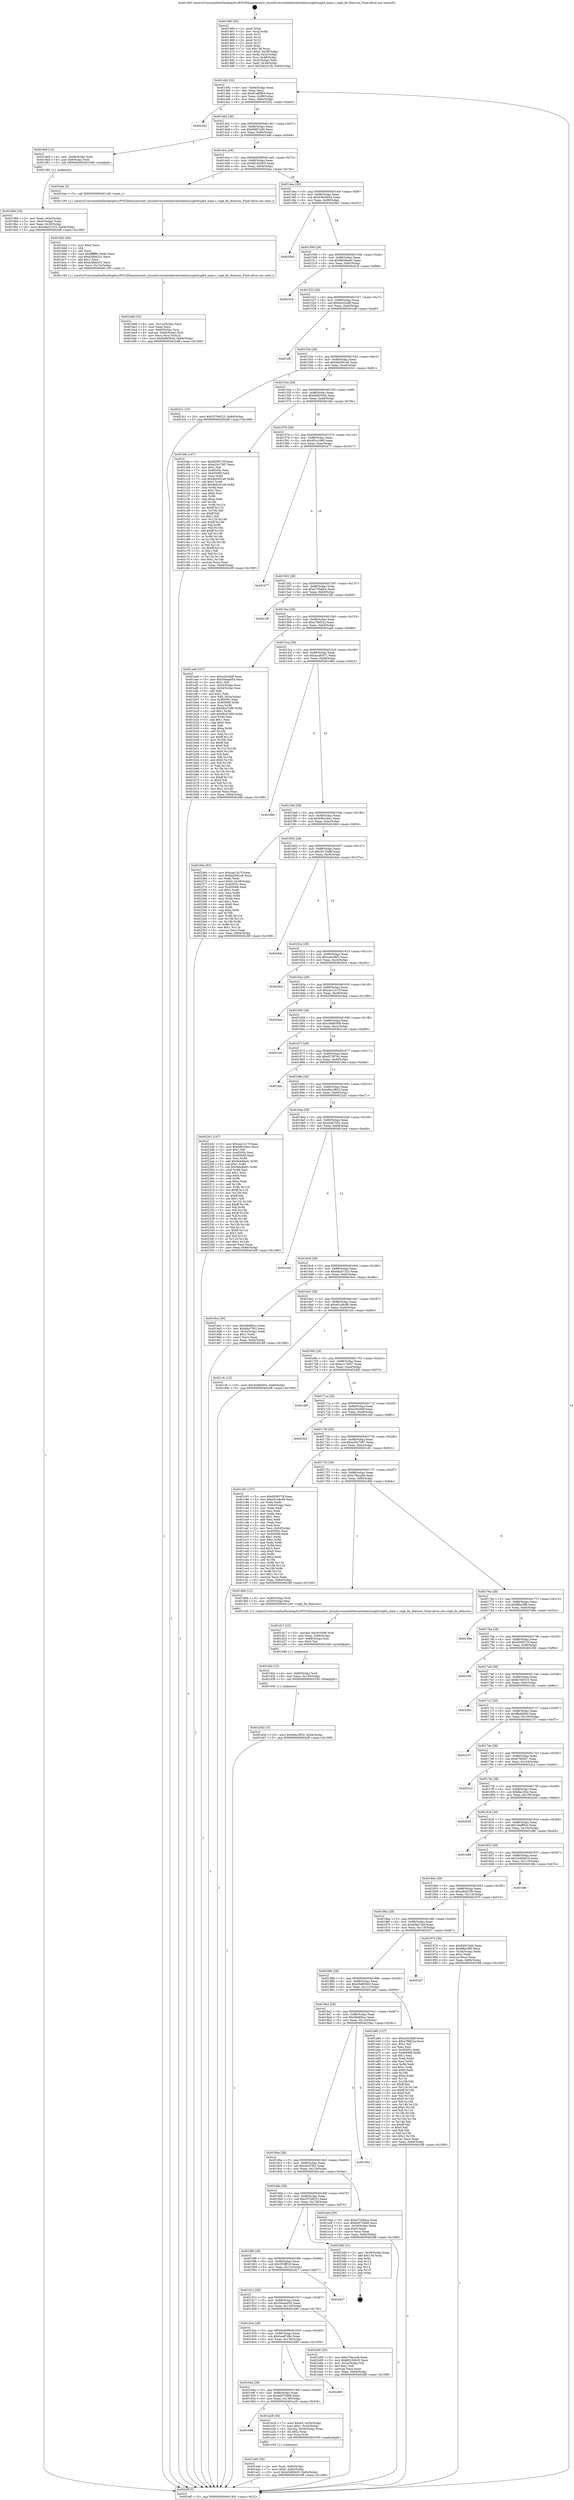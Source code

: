 digraph "0x401460" {
  label = "0x401460 (/mnt/c/Users/mathe/Desktop/tcc/POCII/binaries/extr_linuxdriversnetethernetchelsiocxgb4cxgb4_main.c_cxgb_fix_features_Final-ollvm.out::main(0))"
  labelloc = "t"
  node[shape=record]

  Entry [label="",width=0.3,height=0.3,shape=circle,fillcolor=black,style=filled]
  "0x401492" [label="{
     0x401492 [32]\l
     | [instrs]\l
     &nbsp;&nbsp;0x401492 \<+6\>: mov -0x84(%rbp),%eax\l
     &nbsp;&nbsp;0x401498 \<+2\>: mov %eax,%ecx\l
     &nbsp;&nbsp;0x40149a \<+6\>: sub $0x81a6f964,%ecx\l
     &nbsp;&nbsp;0x4014a0 \<+6\>: mov %eax,-0x88(%rbp)\l
     &nbsp;&nbsp;0x4014a6 \<+6\>: mov %ecx,-0x8c(%rbp)\l
     &nbsp;&nbsp;0x4014ac \<+6\>: je 0000000000402262 \<main+0xe02\>\l
  }"]
  "0x402262" [label="{
     0x402262\l
  }", style=dashed]
  "0x4014b2" [label="{
     0x4014b2 [28]\l
     | [instrs]\l
     &nbsp;&nbsp;0x4014b2 \<+5\>: jmp 00000000004014b7 \<main+0x57\>\l
     &nbsp;&nbsp;0x4014b7 \<+6\>: mov -0x88(%rbp),%eax\l
     &nbsp;&nbsp;0x4014bd \<+5\>: sub $0x84fd7a00,%eax\l
     &nbsp;&nbsp;0x4014c2 \<+6\>: mov %eax,-0x90(%rbp)\l
     &nbsp;&nbsp;0x4014c8 \<+6\>: je 00000000004019a9 \<main+0x549\>\l
  }"]
  Exit [label="",width=0.3,height=0.3,shape=circle,fillcolor=black,style=filled,peripheries=2]
  "0x4019a9" [label="{
     0x4019a9 [13]\l
     | [instrs]\l
     &nbsp;&nbsp;0x4019a9 \<+4\>: mov -0x48(%rbp),%rax\l
     &nbsp;&nbsp;0x4019ad \<+4\>: mov 0x8(%rax),%rdi\l
     &nbsp;&nbsp;0x4019b1 \<+5\>: call 0000000000401060 \<atoi@plt\>\l
     | [calls]\l
     &nbsp;&nbsp;0x401060 \{1\} (unknown)\l
  }"]
  "0x4014ce" [label="{
     0x4014ce [28]\l
     | [instrs]\l
     &nbsp;&nbsp;0x4014ce \<+5\>: jmp 00000000004014d3 \<main+0x73\>\l
     &nbsp;&nbsp;0x4014d3 \<+6\>: mov -0x88(%rbp),%eax\l
     &nbsp;&nbsp;0x4014d9 \<+5\>: sub $0x88192b05,%eax\l
     &nbsp;&nbsp;0x4014de \<+6\>: mov %eax,-0x94(%rbp)\l
     &nbsp;&nbsp;0x4014e4 \<+6\>: je 0000000000401bae \<main+0x74e\>\l
  }"]
  "0x401d3d" [label="{
     0x401d3d [15]\l
     | [instrs]\l
     &nbsp;&nbsp;0x401d3d \<+10\>: movl $0xd9a1f852,-0x84(%rbp)\l
     &nbsp;&nbsp;0x401d47 \<+5\>: jmp 00000000004024ff \<main+0x109f\>\l
  }"]
  "0x401bae" [label="{
     0x401bae [5]\l
     | [instrs]\l
     &nbsp;&nbsp;0x401bae \<+5\>: call 0000000000401160 \<next_i\>\l
     | [calls]\l
     &nbsp;&nbsp;0x401160 \{1\} (/mnt/c/Users/mathe/Desktop/tcc/POCII/binaries/extr_linuxdriversnetethernetchelsiocxgb4cxgb4_main.c_cxgb_fix_features_Final-ollvm.out::next_i)\l
  }"]
  "0x4014ea" [label="{
     0x4014ea [28]\l
     | [instrs]\l
     &nbsp;&nbsp;0x4014ea \<+5\>: jmp 00000000004014ef \<main+0x8f\>\l
     &nbsp;&nbsp;0x4014ef \<+6\>: mov -0x88(%rbp),%eax\l
     &nbsp;&nbsp;0x4014f5 \<+5\>: sub $0x93804843,%eax\l
     &nbsp;&nbsp;0x4014fa \<+6\>: mov %eax,-0x98(%rbp)\l
     &nbsp;&nbsp;0x401500 \<+6\>: je 00000000004020b5 \<main+0xc55\>\l
  }"]
  "0x401d2e" [label="{
     0x401d2e [15]\l
     | [instrs]\l
     &nbsp;&nbsp;0x401d2e \<+4\>: mov -0x60(%rbp),%rdi\l
     &nbsp;&nbsp;0x401d32 \<+6\>: mov %eax,-0x140(%rbp)\l
     &nbsp;&nbsp;0x401d38 \<+5\>: call 0000000000401030 \<free@plt\>\l
     | [calls]\l
     &nbsp;&nbsp;0x401030 \{1\} (unknown)\l
  }"]
  "0x4020b5" [label="{
     0x4020b5\l
  }", style=dashed]
  "0x401506" [label="{
     0x401506 [28]\l
     | [instrs]\l
     &nbsp;&nbsp;0x401506 \<+5\>: jmp 000000000040150b \<main+0xab\>\l
     &nbsp;&nbsp;0x40150b \<+6\>: mov -0x88(%rbp),%eax\l
     &nbsp;&nbsp;0x401511 \<+5\>: sub $0x9b30ba0c,%eax\l
     &nbsp;&nbsp;0x401516 \<+6\>: mov %eax,-0x9c(%rbp)\l
     &nbsp;&nbsp;0x40151c \<+6\>: je 0000000000402418 \<main+0xfb8\>\l
  }"]
  "0x401d17" [label="{
     0x401d17 [23]\l
     | [instrs]\l
     &nbsp;&nbsp;0x401d17 \<+10\>: movabs $0x4030d6,%rdi\l
     &nbsp;&nbsp;0x401d21 \<+3\>: mov %eax,-0x68(%rbp)\l
     &nbsp;&nbsp;0x401d24 \<+3\>: mov -0x68(%rbp),%esi\l
     &nbsp;&nbsp;0x401d27 \<+2\>: mov $0x0,%al\l
     &nbsp;&nbsp;0x401d29 \<+5\>: call 0000000000401040 \<printf@plt\>\l
     | [calls]\l
     &nbsp;&nbsp;0x401040 \{1\} (unknown)\l
  }"]
  "0x402418" [label="{
     0x402418\l
  }", style=dashed]
  "0x401522" [label="{
     0x401522 [28]\l
     | [instrs]\l
     &nbsp;&nbsp;0x401522 \<+5\>: jmp 0000000000401527 \<main+0xc7\>\l
     &nbsp;&nbsp;0x401527 \<+6\>: mov -0x88(%rbp),%eax\l
     &nbsp;&nbsp;0x40152d \<+5\>: sub $0x9cd32b6f,%eax\l
     &nbsp;&nbsp;0x401532 \<+6\>: mov %eax,-0xa0(%rbp)\l
     &nbsp;&nbsp;0x401538 \<+6\>: je 0000000000401eff \<main+0xa9f\>\l
  }"]
  "0x401bdb" [label="{
     0x401bdb [35]\l
     | [instrs]\l
     &nbsp;&nbsp;0x401bdb \<+6\>: mov -0x13c(%rbp),%ecx\l
     &nbsp;&nbsp;0x401be1 \<+3\>: imul %eax,%ecx\l
     &nbsp;&nbsp;0x401be4 \<+4\>: mov -0x60(%rbp),%rsi\l
     &nbsp;&nbsp;0x401be8 \<+4\>: movslq -0x64(%rbp),%rdi\l
     &nbsp;&nbsp;0x401bec \<+3\>: mov %ecx,(%rsi,%rdi,4)\l
     &nbsp;&nbsp;0x401bef \<+10\>: movl $0x9df45044,-0x84(%rbp)\l
     &nbsp;&nbsp;0x401bf9 \<+5\>: jmp 00000000004024ff \<main+0x109f\>\l
  }"]
  "0x401eff" [label="{
     0x401eff\l
  }", style=dashed]
  "0x40153e" [label="{
     0x40153e [28]\l
     | [instrs]\l
     &nbsp;&nbsp;0x40153e \<+5\>: jmp 0000000000401543 \<main+0xe3\>\l
     &nbsp;&nbsp;0x401543 \<+6\>: mov -0x88(%rbp),%eax\l
     &nbsp;&nbsp;0x401549 \<+5\>: sub $0x9d2661e6,%eax\l
     &nbsp;&nbsp;0x40154e \<+6\>: mov %eax,-0xa4(%rbp)\l
     &nbsp;&nbsp;0x401554 \<+6\>: je 00000000004023c1 \<main+0xf61\>\l
  }"]
  "0x401bb3" [label="{
     0x401bb3 [40]\l
     | [instrs]\l
     &nbsp;&nbsp;0x401bb3 \<+5\>: mov $0x2,%ecx\l
     &nbsp;&nbsp;0x401bb8 \<+1\>: cltd\l
     &nbsp;&nbsp;0x401bb9 \<+2\>: idiv %ecx\l
     &nbsp;&nbsp;0x401bbb \<+6\>: imul $0xfffffffe,%edx,%ecx\l
     &nbsp;&nbsp;0x401bc1 \<+6\>: sub $0xe3dbb251,%ecx\l
     &nbsp;&nbsp;0x401bc7 \<+3\>: add $0x1,%ecx\l
     &nbsp;&nbsp;0x401bca \<+6\>: add $0xe3dbb251,%ecx\l
     &nbsp;&nbsp;0x401bd0 \<+6\>: mov %ecx,-0x13c(%rbp)\l
     &nbsp;&nbsp;0x401bd6 \<+5\>: call 0000000000401160 \<next_i\>\l
     | [calls]\l
     &nbsp;&nbsp;0x401160 \{1\} (/mnt/c/Users/mathe/Desktop/tcc/POCII/binaries/extr_linuxdriversnetethernetchelsiocxgb4cxgb4_main.c_cxgb_fix_features_Final-ollvm.out::next_i)\l
  }"]
  "0x4023c1" [label="{
     0x4023c1 [15]\l
     | [instrs]\l
     &nbsp;&nbsp;0x4023c1 \<+10\>: movl $0x537b9223,-0x84(%rbp)\l
     &nbsp;&nbsp;0x4023cb \<+5\>: jmp 00000000004024ff \<main+0x109f\>\l
  }"]
  "0x40155a" [label="{
     0x40155a [28]\l
     | [instrs]\l
     &nbsp;&nbsp;0x40155a \<+5\>: jmp 000000000040155f \<main+0xff\>\l
     &nbsp;&nbsp;0x40155f \<+6\>: mov -0x88(%rbp),%eax\l
     &nbsp;&nbsp;0x401565 \<+5\>: sub $0x9df45044,%eax\l
     &nbsp;&nbsp;0x40156a \<+6\>: mov %eax,-0xa8(%rbp)\l
     &nbsp;&nbsp;0x401570 \<+6\>: je 0000000000401bfe \<main+0x79e\>\l
  }"]
  "0x401a46" [label="{
     0x401a46 [26]\l
     | [instrs]\l
     &nbsp;&nbsp;0x401a46 \<+4\>: mov %rax,-0x60(%rbp)\l
     &nbsp;&nbsp;0x401a4a \<+7\>: movl $0x0,-0x64(%rbp)\l
     &nbsp;&nbsp;0x401a51 \<+10\>: movl $0x45d80403,-0x84(%rbp)\l
     &nbsp;&nbsp;0x401a5b \<+5\>: jmp 00000000004024ff \<main+0x109f\>\l
  }"]
  "0x401bfe" [label="{
     0x401bfe [147]\l
     | [instrs]\l
     &nbsp;&nbsp;0x401bfe \<+5\>: mov $0xfd39573f,%eax\l
     &nbsp;&nbsp;0x401c03 \<+5\>: mov $0xe20c7587,%ecx\l
     &nbsp;&nbsp;0x401c08 \<+2\>: mov $0x1,%dl\l
     &nbsp;&nbsp;0x401c0a \<+7\>: mov 0x40505c,%esi\l
     &nbsp;&nbsp;0x401c11 \<+7\>: mov 0x405068,%edi\l
     &nbsp;&nbsp;0x401c18 \<+3\>: mov %esi,%r8d\l
     &nbsp;&nbsp;0x401c1b \<+7\>: sub $0x4b0291e8,%r8d\l
     &nbsp;&nbsp;0x401c22 \<+4\>: sub $0x1,%r8d\l
     &nbsp;&nbsp;0x401c26 \<+7\>: add $0x4b0291e8,%r8d\l
     &nbsp;&nbsp;0x401c2d \<+4\>: imul %r8d,%esi\l
     &nbsp;&nbsp;0x401c31 \<+3\>: and $0x1,%esi\l
     &nbsp;&nbsp;0x401c34 \<+3\>: cmp $0x0,%esi\l
     &nbsp;&nbsp;0x401c37 \<+4\>: sete %r9b\l
     &nbsp;&nbsp;0x401c3b \<+3\>: cmp $0xa,%edi\l
     &nbsp;&nbsp;0x401c3e \<+4\>: setl %r10b\l
     &nbsp;&nbsp;0x401c42 \<+3\>: mov %r9b,%r11b\l
     &nbsp;&nbsp;0x401c45 \<+4\>: xor $0xff,%r11b\l
     &nbsp;&nbsp;0x401c49 \<+3\>: mov %r10b,%bl\l
     &nbsp;&nbsp;0x401c4c \<+3\>: xor $0xff,%bl\l
     &nbsp;&nbsp;0x401c4f \<+3\>: xor $0x1,%dl\l
     &nbsp;&nbsp;0x401c52 \<+3\>: mov %r11b,%r14b\l
     &nbsp;&nbsp;0x401c55 \<+4\>: and $0xff,%r14b\l
     &nbsp;&nbsp;0x401c59 \<+3\>: and %dl,%r9b\l
     &nbsp;&nbsp;0x401c5c \<+3\>: mov %bl,%r15b\l
     &nbsp;&nbsp;0x401c5f \<+4\>: and $0xff,%r15b\l
     &nbsp;&nbsp;0x401c63 \<+3\>: and %dl,%r10b\l
     &nbsp;&nbsp;0x401c66 \<+3\>: or %r9b,%r14b\l
     &nbsp;&nbsp;0x401c69 \<+3\>: or %r10b,%r15b\l
     &nbsp;&nbsp;0x401c6c \<+3\>: xor %r15b,%r14b\l
     &nbsp;&nbsp;0x401c6f \<+3\>: or %bl,%r11b\l
     &nbsp;&nbsp;0x401c72 \<+4\>: xor $0xff,%r11b\l
     &nbsp;&nbsp;0x401c76 \<+3\>: or $0x1,%dl\l
     &nbsp;&nbsp;0x401c79 \<+3\>: and %dl,%r11b\l
     &nbsp;&nbsp;0x401c7c \<+3\>: or %r11b,%r14b\l
     &nbsp;&nbsp;0x401c7f \<+4\>: test $0x1,%r14b\l
     &nbsp;&nbsp;0x401c83 \<+3\>: cmovne %ecx,%eax\l
     &nbsp;&nbsp;0x401c86 \<+6\>: mov %eax,-0x84(%rbp)\l
     &nbsp;&nbsp;0x401c8c \<+5\>: jmp 00000000004024ff \<main+0x109f\>\l
  }"]
  "0x401576" [label="{
     0x401576 [28]\l
     | [instrs]\l
     &nbsp;&nbsp;0x401576 \<+5\>: jmp 000000000040157b \<main+0x11b\>\l
     &nbsp;&nbsp;0x40157b \<+6\>: mov -0x88(%rbp),%eax\l
     &nbsp;&nbsp;0x401581 \<+5\>: sub $0x9f1e1680,%eax\l
     &nbsp;&nbsp;0x401586 \<+6\>: mov %eax,-0xac(%rbp)\l
     &nbsp;&nbsp;0x40158c \<+6\>: je 0000000000402477 \<main+0x1017\>\l
  }"]
  "0x401966" [label="{
     0x401966\l
  }", style=dashed]
  "0x402477" [label="{
     0x402477\l
  }", style=dashed]
  "0x401592" [label="{
     0x401592 [28]\l
     | [instrs]\l
     &nbsp;&nbsp;0x401592 \<+5\>: jmp 0000000000401597 \<main+0x137\>\l
     &nbsp;&nbsp;0x401597 \<+6\>: mov -0x88(%rbp),%eax\l
     &nbsp;&nbsp;0x40159d \<+5\>: sub $0xa755ddce,%eax\l
     &nbsp;&nbsp;0x4015a2 \<+6\>: mov %eax,-0xb0(%rbp)\l
     &nbsp;&nbsp;0x4015a8 \<+6\>: je 00000000004021f8 \<main+0xd98\>\l
  }"]
  "0x401a28" [label="{
     0x401a28 [30]\l
     | [instrs]\l
     &nbsp;&nbsp;0x401a28 \<+7\>: movl $0x64,-0x50(%rbp)\l
     &nbsp;&nbsp;0x401a2f \<+7\>: movl $0x1,-0x54(%rbp)\l
     &nbsp;&nbsp;0x401a36 \<+4\>: movslq -0x54(%rbp),%rax\l
     &nbsp;&nbsp;0x401a3a \<+4\>: shl $0x2,%rax\l
     &nbsp;&nbsp;0x401a3e \<+3\>: mov %rax,%rdi\l
     &nbsp;&nbsp;0x401a41 \<+5\>: call 0000000000401050 \<malloc@plt\>\l
     | [calls]\l
     &nbsp;&nbsp;0x401050 \{1\} (unknown)\l
  }"]
  "0x4021f8" [label="{
     0x4021f8\l
  }", style=dashed]
  "0x4015ae" [label="{
     0x4015ae [28]\l
     | [instrs]\l
     &nbsp;&nbsp;0x4015ae \<+5\>: jmp 00000000004015b3 \<main+0x153\>\l
     &nbsp;&nbsp;0x4015b3 \<+6\>: mov -0x88(%rbp),%eax\l
     &nbsp;&nbsp;0x4015b9 \<+5\>: sub $0xa7fbf22a,%eax\l
     &nbsp;&nbsp;0x4015be \<+6\>: mov %eax,-0xb4(%rbp)\l
     &nbsp;&nbsp;0x4015c4 \<+6\>: je 0000000000401ae9 \<main+0x689\>\l
  }"]
  "0x40194a" [label="{
     0x40194a [28]\l
     | [instrs]\l
     &nbsp;&nbsp;0x40194a \<+5\>: jmp 000000000040194f \<main+0x4ef\>\l
     &nbsp;&nbsp;0x40194f \<+6\>: mov -0x88(%rbp),%eax\l
     &nbsp;&nbsp;0x401955 \<+5\>: sub $0x6d570488,%eax\l
     &nbsp;&nbsp;0x40195a \<+6\>: mov %eax,-0x138(%rbp)\l
     &nbsp;&nbsp;0x401960 \<+6\>: je 0000000000401a28 \<main+0x5c8\>\l
  }"]
  "0x401ae9" [label="{
     0x401ae9 [167]\l
     | [instrs]\l
     &nbsp;&nbsp;0x401ae9 \<+5\>: mov $0xe20c4fdf,%eax\l
     &nbsp;&nbsp;0x401aee \<+5\>: mov $0x56aea054,%ecx\l
     &nbsp;&nbsp;0x401af3 \<+2\>: mov $0x1,%dl\l
     &nbsp;&nbsp;0x401af5 \<+3\>: mov -0x64(%rbp),%esi\l
     &nbsp;&nbsp;0x401af8 \<+3\>: cmp -0x54(%rbp),%esi\l
     &nbsp;&nbsp;0x401afb \<+4\>: setl %dil\l
     &nbsp;&nbsp;0x401aff \<+4\>: and $0x1,%dil\l
     &nbsp;&nbsp;0x401b03 \<+4\>: mov %dil,-0x2a(%rbp)\l
     &nbsp;&nbsp;0x401b07 \<+7\>: mov 0x40505c,%esi\l
     &nbsp;&nbsp;0x401b0e \<+8\>: mov 0x405068,%r8d\l
     &nbsp;&nbsp;0x401b16 \<+3\>: mov %esi,%r9d\l
     &nbsp;&nbsp;0x401b19 \<+7\>: sub $0xf4ce7d99,%r9d\l
     &nbsp;&nbsp;0x401b20 \<+4\>: sub $0x1,%r9d\l
     &nbsp;&nbsp;0x401b24 \<+7\>: add $0xf4ce7d99,%r9d\l
     &nbsp;&nbsp;0x401b2b \<+4\>: imul %r9d,%esi\l
     &nbsp;&nbsp;0x401b2f \<+3\>: and $0x1,%esi\l
     &nbsp;&nbsp;0x401b32 \<+3\>: cmp $0x0,%esi\l
     &nbsp;&nbsp;0x401b35 \<+4\>: sete %dil\l
     &nbsp;&nbsp;0x401b39 \<+4\>: cmp $0xa,%r8d\l
     &nbsp;&nbsp;0x401b3d \<+4\>: setl %r10b\l
     &nbsp;&nbsp;0x401b41 \<+3\>: mov %dil,%r11b\l
     &nbsp;&nbsp;0x401b44 \<+4\>: xor $0xff,%r11b\l
     &nbsp;&nbsp;0x401b48 \<+3\>: mov %r10b,%bl\l
     &nbsp;&nbsp;0x401b4b \<+3\>: xor $0xff,%bl\l
     &nbsp;&nbsp;0x401b4e \<+3\>: xor $0x0,%dl\l
     &nbsp;&nbsp;0x401b51 \<+3\>: mov %r11b,%r14b\l
     &nbsp;&nbsp;0x401b54 \<+4\>: and $0x0,%r14b\l
     &nbsp;&nbsp;0x401b58 \<+3\>: and %dl,%dil\l
     &nbsp;&nbsp;0x401b5b \<+3\>: mov %bl,%r15b\l
     &nbsp;&nbsp;0x401b5e \<+4\>: and $0x0,%r15b\l
     &nbsp;&nbsp;0x401b62 \<+3\>: and %dl,%r10b\l
     &nbsp;&nbsp;0x401b65 \<+3\>: or %dil,%r14b\l
     &nbsp;&nbsp;0x401b68 \<+3\>: or %r10b,%r15b\l
     &nbsp;&nbsp;0x401b6b \<+3\>: xor %r15b,%r14b\l
     &nbsp;&nbsp;0x401b6e \<+3\>: or %bl,%r11b\l
     &nbsp;&nbsp;0x401b71 \<+4\>: xor $0xff,%r11b\l
     &nbsp;&nbsp;0x401b75 \<+3\>: or $0x0,%dl\l
     &nbsp;&nbsp;0x401b78 \<+3\>: and %dl,%r11b\l
     &nbsp;&nbsp;0x401b7b \<+3\>: or %r11b,%r14b\l
     &nbsp;&nbsp;0x401b7e \<+4\>: test $0x1,%r14b\l
     &nbsp;&nbsp;0x401b82 \<+3\>: cmovne %ecx,%eax\l
     &nbsp;&nbsp;0x401b85 \<+6\>: mov %eax,-0x84(%rbp)\l
     &nbsp;&nbsp;0x401b8b \<+5\>: jmp 00000000004024ff \<main+0x109f\>\l
  }"]
  "0x4015ca" [label="{
     0x4015ca [28]\l
     | [instrs]\l
     &nbsp;&nbsp;0x4015ca \<+5\>: jmp 00000000004015cf \<main+0x16f\>\l
     &nbsp;&nbsp;0x4015cf \<+6\>: mov -0x88(%rbp),%eax\l
     &nbsp;&nbsp;0x4015d5 \<+5\>: sub $0xaac8c071,%eax\l
     &nbsp;&nbsp;0x4015da \<+6\>: mov %eax,-0xb8(%rbp)\l
     &nbsp;&nbsp;0x4015e0 \<+6\>: je 0000000000401d84 \<main+0x924\>\l
  }"]
  "0x402499" [label="{
     0x402499\l
  }", style=dashed]
  "0x401d84" [label="{
     0x401d84\l
  }", style=dashed]
  "0x4015e6" [label="{
     0x4015e6 [28]\l
     | [instrs]\l
     &nbsp;&nbsp;0x4015e6 \<+5\>: jmp 00000000004015eb \<main+0x18b\>\l
     &nbsp;&nbsp;0x4015eb \<+6\>: mov -0x88(%rbp),%eax\l
     &nbsp;&nbsp;0x4015f1 \<+5\>: sub $0xb9b3cbcc,%eax\l
     &nbsp;&nbsp;0x4015f6 \<+6\>: mov %eax,-0xbc(%rbp)\l
     &nbsp;&nbsp;0x4015fc \<+6\>: je 0000000000402364 \<main+0xf04\>\l
  }"]
  "0x40192e" [label="{
     0x40192e [28]\l
     | [instrs]\l
     &nbsp;&nbsp;0x40192e \<+5\>: jmp 0000000000401933 \<main+0x4d3\>\l
     &nbsp;&nbsp;0x401933 \<+6\>: mov -0x88(%rbp),%eax\l
     &nbsp;&nbsp;0x401939 \<+5\>: sub $0x6aa87d6c,%eax\l
     &nbsp;&nbsp;0x40193e \<+6\>: mov %eax,-0x134(%rbp)\l
     &nbsp;&nbsp;0x401944 \<+6\>: je 0000000000402499 \<main+0x1039\>\l
  }"]
  "0x402364" [label="{
     0x402364 [93]\l
     | [instrs]\l
     &nbsp;&nbsp;0x402364 \<+5\>: mov $0xcae12c7f,%eax\l
     &nbsp;&nbsp;0x402369 \<+5\>: mov $0x9d2661e6,%ecx\l
     &nbsp;&nbsp;0x40236e \<+2\>: xor %edx,%edx\l
     &nbsp;&nbsp;0x402370 \<+7\>: movl $0x0,-0x38(%rbp)\l
     &nbsp;&nbsp;0x402377 \<+7\>: mov 0x40505c,%esi\l
     &nbsp;&nbsp;0x40237e \<+7\>: mov 0x405068,%edi\l
     &nbsp;&nbsp;0x402385 \<+3\>: sub $0x1,%edx\l
     &nbsp;&nbsp;0x402388 \<+3\>: mov %esi,%r8d\l
     &nbsp;&nbsp;0x40238b \<+3\>: add %edx,%r8d\l
     &nbsp;&nbsp;0x40238e \<+4\>: imul %r8d,%esi\l
     &nbsp;&nbsp;0x402392 \<+3\>: and $0x1,%esi\l
     &nbsp;&nbsp;0x402395 \<+3\>: cmp $0x0,%esi\l
     &nbsp;&nbsp;0x402398 \<+4\>: sete %r9b\l
     &nbsp;&nbsp;0x40239c \<+3\>: cmp $0xa,%edi\l
     &nbsp;&nbsp;0x40239f \<+4\>: setl %r10b\l
     &nbsp;&nbsp;0x4023a3 \<+3\>: mov %r9b,%r11b\l
     &nbsp;&nbsp;0x4023a6 \<+3\>: and %r10b,%r11b\l
     &nbsp;&nbsp;0x4023a9 \<+3\>: xor %r10b,%r9b\l
     &nbsp;&nbsp;0x4023ac \<+3\>: or %r9b,%r11b\l
     &nbsp;&nbsp;0x4023af \<+4\>: test $0x1,%r11b\l
     &nbsp;&nbsp;0x4023b3 \<+3\>: cmovne %ecx,%eax\l
     &nbsp;&nbsp;0x4023b6 \<+6\>: mov %eax,-0x84(%rbp)\l
     &nbsp;&nbsp;0x4023bc \<+5\>: jmp 00000000004024ff \<main+0x109f\>\l
  }"]
  "0x401602" [label="{
     0x401602 [28]\l
     | [instrs]\l
     &nbsp;&nbsp;0x401602 \<+5\>: jmp 0000000000401607 \<main+0x1a7\>\l
     &nbsp;&nbsp;0x401607 \<+6\>: mov -0x88(%rbp),%eax\l
     &nbsp;&nbsp;0x40160d \<+5\>: sub $0xc9115d8f,%eax\l
     &nbsp;&nbsp;0x401612 \<+6\>: mov %eax,-0xc0(%rbp)\l
     &nbsp;&nbsp;0x401618 \<+6\>: je 00000000004024da \<main+0x107a\>\l
  }"]
  "0x401b90" [label="{
     0x401b90 [30]\l
     | [instrs]\l
     &nbsp;&nbsp;0x401b90 \<+5\>: mov $0xe79aca36,%eax\l
     &nbsp;&nbsp;0x401b95 \<+5\>: mov $0x88192b05,%ecx\l
     &nbsp;&nbsp;0x401b9a \<+3\>: mov -0x2a(%rbp),%dl\l
     &nbsp;&nbsp;0x401b9d \<+3\>: test $0x1,%dl\l
     &nbsp;&nbsp;0x401ba0 \<+3\>: cmovne %ecx,%eax\l
     &nbsp;&nbsp;0x401ba3 \<+6\>: mov %eax,-0x84(%rbp)\l
     &nbsp;&nbsp;0x401ba9 \<+5\>: jmp 00000000004024ff \<main+0x109f\>\l
  }"]
  "0x4024da" [label="{
     0x4024da\l
  }", style=dashed]
  "0x40161e" [label="{
     0x40161e [28]\l
     | [instrs]\l
     &nbsp;&nbsp;0x40161e \<+5\>: jmp 0000000000401623 \<main+0x1c3\>\l
     &nbsp;&nbsp;0x401623 \<+6\>: mov -0x88(%rbp),%eax\l
     &nbsp;&nbsp;0x401629 \<+5\>: sub $0xcaac4f02,%eax\l
     &nbsp;&nbsp;0x40162e \<+6\>: mov %eax,-0xc4(%rbp)\l
     &nbsp;&nbsp;0x401634 \<+6\>: je 00000000004020c4 \<main+0xc64\>\l
  }"]
  "0x401912" [label="{
     0x401912 [28]\l
     | [instrs]\l
     &nbsp;&nbsp;0x401912 \<+5\>: jmp 0000000000401917 \<main+0x4b7\>\l
     &nbsp;&nbsp;0x401917 \<+6\>: mov -0x88(%rbp),%eax\l
     &nbsp;&nbsp;0x40191d \<+5\>: sub $0x56aea054,%eax\l
     &nbsp;&nbsp;0x401922 \<+6\>: mov %eax,-0x130(%rbp)\l
     &nbsp;&nbsp;0x401928 \<+6\>: je 0000000000401b90 \<main+0x730\>\l
  }"]
  "0x4020c4" [label="{
     0x4020c4\l
  }", style=dashed]
  "0x40163a" [label="{
     0x40163a [28]\l
     | [instrs]\l
     &nbsp;&nbsp;0x40163a \<+5\>: jmp 000000000040163f \<main+0x1df\>\l
     &nbsp;&nbsp;0x40163f \<+6\>: mov -0x88(%rbp),%eax\l
     &nbsp;&nbsp;0x401645 \<+5\>: sub $0xcae12c7f,%eax\l
     &nbsp;&nbsp;0x40164a \<+6\>: mov %eax,-0xc8(%rbp)\l
     &nbsp;&nbsp;0x401650 \<+6\>: je 00000000004024ee \<main+0x108e\>\l
  }"]
  "0x402427" [label="{
     0x402427\l
  }", style=dashed]
  "0x4024ee" [label="{
     0x4024ee\l
  }", style=dashed]
  "0x401656" [label="{
     0x401656 [28]\l
     | [instrs]\l
     &nbsp;&nbsp;0x401656 \<+5\>: jmp 000000000040165b \<main+0x1fb\>\l
     &nbsp;&nbsp;0x40165b \<+6\>: mov -0x88(%rbp),%eax\l
     &nbsp;&nbsp;0x401661 \<+5\>: sub $0xcd686309,%eax\l
     &nbsp;&nbsp;0x401666 \<+6\>: mov %eax,-0xcc(%rbp)\l
     &nbsp;&nbsp;0x40166c \<+6\>: je 00000000004021e9 \<main+0xd89\>\l
  }"]
  "0x4018f6" [label="{
     0x4018f6 [28]\l
     | [instrs]\l
     &nbsp;&nbsp;0x4018f6 \<+5\>: jmp 00000000004018fb \<main+0x49b\>\l
     &nbsp;&nbsp;0x4018fb \<+6\>: mov -0x88(%rbp),%eax\l
     &nbsp;&nbsp;0x401901 \<+5\>: sub $0x555fff18,%eax\l
     &nbsp;&nbsp;0x401906 \<+6\>: mov %eax,-0x12c(%rbp)\l
     &nbsp;&nbsp;0x40190c \<+6\>: je 0000000000402427 \<main+0xfc7\>\l
  }"]
  "0x4021e9" [label="{
     0x4021e9\l
  }", style=dashed]
  "0x401672" [label="{
     0x401672 [28]\l
     | [instrs]\l
     &nbsp;&nbsp;0x401672 \<+5\>: jmp 0000000000401677 \<main+0x217\>\l
     &nbsp;&nbsp;0x401677 \<+6\>: mov -0x88(%rbp),%eax\l
     &nbsp;&nbsp;0x40167d \<+5\>: sub $0xd270f76c,%eax\l
     &nbsp;&nbsp;0x401682 \<+6\>: mov %eax,-0xd0(%rbp)\l
     &nbsp;&nbsp;0x401688 \<+6\>: je 0000000000401fea \<main+0xb8a\>\l
  }"]
  "0x4023d0" [label="{
     0x4023d0 [21]\l
     | [instrs]\l
     &nbsp;&nbsp;0x4023d0 \<+3\>: mov -0x38(%rbp),%eax\l
     &nbsp;&nbsp;0x4023d3 \<+7\>: add $0x138,%rsp\l
     &nbsp;&nbsp;0x4023da \<+1\>: pop %rbx\l
     &nbsp;&nbsp;0x4023db \<+2\>: pop %r12\l
     &nbsp;&nbsp;0x4023dd \<+2\>: pop %r13\l
     &nbsp;&nbsp;0x4023df \<+2\>: pop %r14\l
     &nbsp;&nbsp;0x4023e1 \<+2\>: pop %r15\l
     &nbsp;&nbsp;0x4023e3 \<+1\>: pop %rbp\l
     &nbsp;&nbsp;0x4023e4 \<+1\>: ret\l
  }"]
  "0x401fea" [label="{
     0x401fea\l
  }", style=dashed]
  "0x40168e" [label="{
     0x40168e [28]\l
     | [instrs]\l
     &nbsp;&nbsp;0x40168e \<+5\>: jmp 0000000000401693 \<main+0x233\>\l
     &nbsp;&nbsp;0x401693 \<+6\>: mov -0x88(%rbp),%eax\l
     &nbsp;&nbsp;0x401699 \<+5\>: sub $0xd9a1f852,%eax\l
     &nbsp;&nbsp;0x40169e \<+6\>: mov %eax,-0xd4(%rbp)\l
     &nbsp;&nbsp;0x4016a4 \<+6\>: je 00000000004022d1 \<main+0xe71\>\l
  }"]
  "0x4018da" [label="{
     0x4018da [28]\l
     | [instrs]\l
     &nbsp;&nbsp;0x4018da \<+5\>: jmp 00000000004018df \<main+0x47f\>\l
     &nbsp;&nbsp;0x4018df \<+6\>: mov -0x88(%rbp),%eax\l
     &nbsp;&nbsp;0x4018e5 \<+5\>: sub $0x537b9223,%eax\l
     &nbsp;&nbsp;0x4018ea \<+6\>: mov %eax,-0x128(%rbp)\l
     &nbsp;&nbsp;0x4018f0 \<+6\>: je 00000000004023d0 \<main+0xf70\>\l
  }"]
  "0x4022d1" [label="{
     0x4022d1 [147]\l
     | [instrs]\l
     &nbsp;&nbsp;0x4022d1 \<+5\>: mov $0xcae12c7f,%eax\l
     &nbsp;&nbsp;0x4022d6 \<+5\>: mov $0xb9b3cbcc,%ecx\l
     &nbsp;&nbsp;0x4022db \<+2\>: mov $0x1,%dl\l
     &nbsp;&nbsp;0x4022dd \<+7\>: mov 0x40505c,%esi\l
     &nbsp;&nbsp;0x4022e4 \<+7\>: mov 0x405068,%edi\l
     &nbsp;&nbsp;0x4022eb \<+3\>: mov %esi,%r8d\l
     &nbsp;&nbsp;0x4022ee \<+7\>: add $0x9ebdbef1,%r8d\l
     &nbsp;&nbsp;0x4022f5 \<+4\>: sub $0x1,%r8d\l
     &nbsp;&nbsp;0x4022f9 \<+7\>: sub $0x9ebdbef1,%r8d\l
     &nbsp;&nbsp;0x402300 \<+4\>: imul %r8d,%esi\l
     &nbsp;&nbsp;0x402304 \<+3\>: and $0x1,%esi\l
     &nbsp;&nbsp;0x402307 \<+3\>: cmp $0x0,%esi\l
     &nbsp;&nbsp;0x40230a \<+4\>: sete %r9b\l
     &nbsp;&nbsp;0x40230e \<+3\>: cmp $0xa,%edi\l
     &nbsp;&nbsp;0x402311 \<+4\>: setl %r10b\l
     &nbsp;&nbsp;0x402315 \<+3\>: mov %r9b,%r11b\l
     &nbsp;&nbsp;0x402318 \<+4\>: xor $0xff,%r11b\l
     &nbsp;&nbsp;0x40231c \<+3\>: mov %r10b,%bl\l
     &nbsp;&nbsp;0x40231f \<+3\>: xor $0xff,%bl\l
     &nbsp;&nbsp;0x402322 \<+3\>: xor $0x1,%dl\l
     &nbsp;&nbsp;0x402325 \<+3\>: mov %r11b,%r14b\l
     &nbsp;&nbsp;0x402328 \<+4\>: and $0xff,%r14b\l
     &nbsp;&nbsp;0x40232c \<+3\>: and %dl,%r9b\l
     &nbsp;&nbsp;0x40232f \<+3\>: mov %bl,%r15b\l
     &nbsp;&nbsp;0x402332 \<+4\>: and $0xff,%r15b\l
     &nbsp;&nbsp;0x402336 \<+3\>: and %dl,%r10b\l
     &nbsp;&nbsp;0x402339 \<+3\>: or %r9b,%r14b\l
     &nbsp;&nbsp;0x40233c \<+3\>: or %r10b,%r15b\l
     &nbsp;&nbsp;0x40233f \<+3\>: xor %r15b,%r14b\l
     &nbsp;&nbsp;0x402342 \<+3\>: or %bl,%r11b\l
     &nbsp;&nbsp;0x402345 \<+4\>: xor $0xff,%r11b\l
     &nbsp;&nbsp;0x402349 \<+3\>: or $0x1,%dl\l
     &nbsp;&nbsp;0x40234c \<+3\>: and %dl,%r11b\l
     &nbsp;&nbsp;0x40234f \<+3\>: or %r11b,%r14b\l
     &nbsp;&nbsp;0x402352 \<+4\>: test $0x1,%r14b\l
     &nbsp;&nbsp;0x402356 \<+3\>: cmovne %ecx,%eax\l
     &nbsp;&nbsp;0x402359 \<+6\>: mov %eax,-0x84(%rbp)\l
     &nbsp;&nbsp;0x40235f \<+5\>: jmp 00000000004024ff \<main+0x109f\>\l
  }"]
  "0x4016aa" [label="{
     0x4016aa [28]\l
     | [instrs]\l
     &nbsp;&nbsp;0x4016aa \<+5\>: jmp 00000000004016af \<main+0x24f\>\l
     &nbsp;&nbsp;0x4016af \<+6\>: mov -0x88(%rbp),%eax\l
     &nbsp;&nbsp;0x4016b5 \<+5\>: sub $0xdcfe7e52,%eax\l
     &nbsp;&nbsp;0x4016ba \<+6\>: mov %eax,-0xd8(%rbp)\l
     &nbsp;&nbsp;0x4016c0 \<+6\>: je 0000000000401ea4 \<main+0xa44\>\l
  }"]
  "0x401a0a" [label="{
     0x401a0a [30]\l
     | [instrs]\l
     &nbsp;&nbsp;0x401a0a \<+5\>: mov $0xa755ddce,%eax\l
     &nbsp;&nbsp;0x401a0f \<+5\>: mov $0x6d570488,%ecx\l
     &nbsp;&nbsp;0x401a14 \<+3\>: mov -0x30(%rbp),%edx\l
     &nbsp;&nbsp;0x401a17 \<+3\>: cmp $0x0,%edx\l
     &nbsp;&nbsp;0x401a1a \<+3\>: cmove %ecx,%eax\l
     &nbsp;&nbsp;0x401a1d \<+6\>: mov %eax,-0x84(%rbp)\l
     &nbsp;&nbsp;0x401a23 \<+5\>: jmp 00000000004024ff \<main+0x109f\>\l
  }"]
  "0x401ea4" [label="{
     0x401ea4\l
  }", style=dashed]
  "0x4016c6" [label="{
     0x4016c6 [28]\l
     | [instrs]\l
     &nbsp;&nbsp;0x4016c6 \<+5\>: jmp 00000000004016cb \<main+0x26b\>\l
     &nbsp;&nbsp;0x4016cb \<+6\>: mov -0x88(%rbp),%eax\l
     &nbsp;&nbsp;0x4016d1 \<+5\>: sub $0xdda51323,%eax\l
     &nbsp;&nbsp;0x4016d6 \<+6\>: mov %eax,-0xdc(%rbp)\l
     &nbsp;&nbsp;0x4016dc \<+6\>: je 00000000004019ce \<main+0x56e\>\l
  }"]
  "0x4018be" [label="{
     0x4018be [28]\l
     | [instrs]\l
     &nbsp;&nbsp;0x4018be \<+5\>: jmp 00000000004018c3 \<main+0x463\>\l
     &nbsp;&nbsp;0x4018c3 \<+6\>: mov -0x88(%rbp),%eax\l
     &nbsp;&nbsp;0x4018c9 \<+5\>: sub $0x4bcf7f02,%eax\l
     &nbsp;&nbsp;0x4018ce \<+6\>: mov %eax,-0x124(%rbp)\l
     &nbsp;&nbsp;0x4018d4 \<+6\>: je 0000000000401a0a \<main+0x5aa\>\l
  }"]
  "0x4019ce" [label="{
     0x4019ce [30]\l
     | [instrs]\l
     &nbsp;&nbsp;0x4019ce \<+5\>: mov $0x46bf0bcc,%eax\l
     &nbsp;&nbsp;0x4019d3 \<+5\>: mov $0x4bcf7f02,%ecx\l
     &nbsp;&nbsp;0x4019d8 \<+3\>: mov -0x30(%rbp),%edx\l
     &nbsp;&nbsp;0x4019db \<+3\>: cmp $0x1,%edx\l
     &nbsp;&nbsp;0x4019de \<+3\>: cmovl %ecx,%eax\l
     &nbsp;&nbsp;0x4019e1 \<+6\>: mov %eax,-0x84(%rbp)\l
     &nbsp;&nbsp;0x4019e7 \<+5\>: jmp 00000000004024ff \<main+0x109f\>\l
  }"]
  "0x4016e2" [label="{
     0x4016e2 [28]\l
     | [instrs]\l
     &nbsp;&nbsp;0x4016e2 \<+5\>: jmp 00000000004016e7 \<main+0x287\>\l
     &nbsp;&nbsp;0x4016e7 \<+6\>: mov -0x88(%rbp),%eax\l
     &nbsp;&nbsp;0x4016ed \<+5\>: sub $0xe01a8c96,%eax\l
     &nbsp;&nbsp;0x4016f2 \<+6\>: mov %eax,-0xe0(%rbp)\l
     &nbsp;&nbsp;0x4016f8 \<+6\>: je 0000000000401cfc \<main+0x89c\>\l
  }"]
  "0x4019ec" [label="{
     0x4019ec\l
  }", style=dashed]
  "0x401cfc" [label="{
     0x401cfc [15]\l
     | [instrs]\l
     &nbsp;&nbsp;0x401cfc \<+10\>: movl $0x45d80403,-0x84(%rbp)\l
     &nbsp;&nbsp;0x401d06 \<+5\>: jmp 00000000004024ff \<main+0x109f\>\l
  }"]
  "0x4016fe" [label="{
     0x4016fe [28]\l
     | [instrs]\l
     &nbsp;&nbsp;0x4016fe \<+5\>: jmp 0000000000401703 \<main+0x2a3\>\l
     &nbsp;&nbsp;0x401703 \<+6\>: mov -0x88(%rbp),%eax\l
     &nbsp;&nbsp;0x401709 \<+5\>: sub $0xe1c7a937,%eax\l
     &nbsp;&nbsp;0x40170e \<+6\>: mov %eax,-0xe4(%rbp)\l
     &nbsp;&nbsp;0x401714 \<+6\>: je 0000000000401ddf \<main+0x97f\>\l
  }"]
  "0x4018a2" [label="{
     0x4018a2 [28]\l
     | [instrs]\l
     &nbsp;&nbsp;0x4018a2 \<+5\>: jmp 00000000004018a7 \<main+0x447\>\l
     &nbsp;&nbsp;0x4018a7 \<+6\>: mov -0x88(%rbp),%eax\l
     &nbsp;&nbsp;0x4018ad \<+5\>: sub $0x46bf0bcc,%eax\l
     &nbsp;&nbsp;0x4018b2 \<+6\>: mov %eax,-0x120(%rbp)\l
     &nbsp;&nbsp;0x4018b8 \<+6\>: je 00000000004019ec \<main+0x58c\>\l
  }"]
  "0x401ddf" [label="{
     0x401ddf\l
  }", style=dashed]
  "0x40171a" [label="{
     0x40171a [28]\l
     | [instrs]\l
     &nbsp;&nbsp;0x40171a \<+5\>: jmp 000000000040171f \<main+0x2bf\>\l
     &nbsp;&nbsp;0x40171f \<+6\>: mov -0x88(%rbp),%eax\l
     &nbsp;&nbsp;0x401725 \<+5\>: sub $0xe20c4fdf,%eax\l
     &nbsp;&nbsp;0x40172a \<+6\>: mov %eax,-0xe8(%rbp)\l
     &nbsp;&nbsp;0x401730 \<+6\>: je 00000000004023e5 \<main+0xf85\>\l
  }"]
  "0x401a60" [label="{
     0x401a60 [137]\l
     | [instrs]\l
     &nbsp;&nbsp;0x401a60 \<+5\>: mov $0xe20c4fdf,%eax\l
     &nbsp;&nbsp;0x401a65 \<+5\>: mov $0xa7fbf22a,%ecx\l
     &nbsp;&nbsp;0x401a6a \<+2\>: mov $0x1,%dl\l
     &nbsp;&nbsp;0x401a6c \<+2\>: xor %esi,%esi\l
     &nbsp;&nbsp;0x401a6e \<+7\>: mov 0x40505c,%edi\l
     &nbsp;&nbsp;0x401a75 \<+8\>: mov 0x405068,%r8d\l
     &nbsp;&nbsp;0x401a7d \<+3\>: sub $0x1,%esi\l
     &nbsp;&nbsp;0x401a80 \<+3\>: mov %edi,%r9d\l
     &nbsp;&nbsp;0x401a83 \<+3\>: add %esi,%r9d\l
     &nbsp;&nbsp;0x401a86 \<+4\>: imul %r9d,%edi\l
     &nbsp;&nbsp;0x401a8a \<+3\>: and $0x1,%edi\l
     &nbsp;&nbsp;0x401a8d \<+3\>: cmp $0x0,%edi\l
     &nbsp;&nbsp;0x401a90 \<+4\>: sete %r10b\l
     &nbsp;&nbsp;0x401a94 \<+4\>: cmp $0xa,%r8d\l
     &nbsp;&nbsp;0x401a98 \<+4\>: setl %r11b\l
     &nbsp;&nbsp;0x401a9c \<+3\>: mov %r10b,%bl\l
     &nbsp;&nbsp;0x401a9f \<+3\>: xor $0xff,%bl\l
     &nbsp;&nbsp;0x401aa2 \<+3\>: mov %r11b,%r14b\l
     &nbsp;&nbsp;0x401aa5 \<+4\>: xor $0xff,%r14b\l
     &nbsp;&nbsp;0x401aa9 \<+3\>: xor $0x0,%dl\l
     &nbsp;&nbsp;0x401aac \<+3\>: mov %bl,%r15b\l
     &nbsp;&nbsp;0x401aaf \<+4\>: and $0x0,%r15b\l
     &nbsp;&nbsp;0x401ab3 \<+3\>: and %dl,%r10b\l
     &nbsp;&nbsp;0x401ab6 \<+3\>: mov %r14b,%r12b\l
     &nbsp;&nbsp;0x401ab9 \<+4\>: and $0x0,%r12b\l
     &nbsp;&nbsp;0x401abd \<+3\>: and %dl,%r11b\l
     &nbsp;&nbsp;0x401ac0 \<+3\>: or %r10b,%r15b\l
     &nbsp;&nbsp;0x401ac3 \<+3\>: or %r11b,%r12b\l
     &nbsp;&nbsp;0x401ac6 \<+3\>: xor %r12b,%r15b\l
     &nbsp;&nbsp;0x401ac9 \<+3\>: or %r14b,%bl\l
     &nbsp;&nbsp;0x401acc \<+3\>: xor $0xff,%bl\l
     &nbsp;&nbsp;0x401acf \<+3\>: or $0x0,%dl\l
     &nbsp;&nbsp;0x401ad2 \<+2\>: and %dl,%bl\l
     &nbsp;&nbsp;0x401ad4 \<+3\>: or %bl,%r15b\l
     &nbsp;&nbsp;0x401ad7 \<+4\>: test $0x1,%r15b\l
     &nbsp;&nbsp;0x401adb \<+3\>: cmovne %ecx,%eax\l
     &nbsp;&nbsp;0x401ade \<+6\>: mov %eax,-0x84(%rbp)\l
     &nbsp;&nbsp;0x401ae4 \<+5\>: jmp 00000000004024ff \<main+0x109f\>\l
  }"]
  "0x4023e5" [label="{
     0x4023e5\l
  }", style=dashed]
  "0x401736" [label="{
     0x401736 [28]\l
     | [instrs]\l
     &nbsp;&nbsp;0x401736 \<+5\>: jmp 000000000040173b \<main+0x2db\>\l
     &nbsp;&nbsp;0x40173b \<+6\>: mov -0x88(%rbp),%eax\l
     &nbsp;&nbsp;0x401741 \<+5\>: sub $0xe20c7587,%eax\l
     &nbsp;&nbsp;0x401746 \<+6\>: mov %eax,-0xec(%rbp)\l
     &nbsp;&nbsp;0x40174c \<+6\>: je 0000000000401c91 \<main+0x831\>\l
  }"]
  "0x401886" [label="{
     0x401886 [28]\l
     | [instrs]\l
     &nbsp;&nbsp;0x401886 \<+5\>: jmp 000000000040188b \<main+0x42b\>\l
     &nbsp;&nbsp;0x40188b \<+6\>: mov -0x88(%rbp),%eax\l
     &nbsp;&nbsp;0x401891 \<+5\>: sub $0x45d80403,%eax\l
     &nbsp;&nbsp;0x401896 \<+6\>: mov %eax,-0x11c(%rbp)\l
     &nbsp;&nbsp;0x40189c \<+6\>: je 0000000000401a60 \<main+0x600\>\l
  }"]
  "0x401c91" [label="{
     0x401c91 [107]\l
     | [instrs]\l
     &nbsp;&nbsp;0x401c91 \<+5\>: mov $0xfd39573f,%eax\l
     &nbsp;&nbsp;0x401c96 \<+5\>: mov $0xe01a8c96,%ecx\l
     &nbsp;&nbsp;0x401c9b \<+2\>: xor %edx,%edx\l
     &nbsp;&nbsp;0x401c9d \<+3\>: mov -0x64(%rbp),%esi\l
     &nbsp;&nbsp;0x401ca0 \<+2\>: mov %edx,%edi\l
     &nbsp;&nbsp;0x401ca2 \<+2\>: sub %esi,%edi\l
     &nbsp;&nbsp;0x401ca4 \<+2\>: mov %edx,%esi\l
     &nbsp;&nbsp;0x401ca6 \<+3\>: sub $0x1,%esi\l
     &nbsp;&nbsp;0x401ca9 \<+2\>: add %esi,%edi\l
     &nbsp;&nbsp;0x401cab \<+2\>: mov %edx,%esi\l
     &nbsp;&nbsp;0x401cad \<+2\>: sub %edi,%esi\l
     &nbsp;&nbsp;0x401caf \<+3\>: mov %esi,-0x64(%rbp)\l
     &nbsp;&nbsp;0x401cb2 \<+7\>: mov 0x40505c,%esi\l
     &nbsp;&nbsp;0x401cb9 \<+7\>: mov 0x405068,%edi\l
     &nbsp;&nbsp;0x401cc0 \<+3\>: sub $0x1,%edx\l
     &nbsp;&nbsp;0x401cc3 \<+3\>: mov %esi,%r8d\l
     &nbsp;&nbsp;0x401cc6 \<+3\>: add %edx,%r8d\l
     &nbsp;&nbsp;0x401cc9 \<+4\>: imul %r8d,%esi\l
     &nbsp;&nbsp;0x401ccd \<+3\>: and $0x1,%esi\l
     &nbsp;&nbsp;0x401cd0 \<+3\>: cmp $0x0,%esi\l
     &nbsp;&nbsp;0x401cd3 \<+4\>: sete %r9b\l
     &nbsp;&nbsp;0x401cd7 \<+3\>: cmp $0xa,%edi\l
     &nbsp;&nbsp;0x401cda \<+4\>: setl %r10b\l
     &nbsp;&nbsp;0x401cde \<+3\>: mov %r9b,%r11b\l
     &nbsp;&nbsp;0x401ce1 \<+3\>: and %r10b,%r11b\l
     &nbsp;&nbsp;0x401ce4 \<+3\>: xor %r10b,%r9b\l
     &nbsp;&nbsp;0x401ce7 \<+3\>: or %r9b,%r11b\l
     &nbsp;&nbsp;0x401cea \<+4\>: test $0x1,%r11b\l
     &nbsp;&nbsp;0x401cee \<+3\>: cmovne %ecx,%eax\l
     &nbsp;&nbsp;0x401cf1 \<+6\>: mov %eax,-0x84(%rbp)\l
     &nbsp;&nbsp;0x401cf7 \<+5\>: jmp 00000000004024ff \<main+0x109f\>\l
  }"]
  "0x401752" [label="{
     0x401752 [28]\l
     | [instrs]\l
     &nbsp;&nbsp;0x401752 \<+5\>: jmp 0000000000401757 \<main+0x2f7\>\l
     &nbsp;&nbsp;0x401757 \<+6\>: mov -0x88(%rbp),%eax\l
     &nbsp;&nbsp;0x40175d \<+5\>: sub $0xe79aca36,%eax\l
     &nbsp;&nbsp;0x401762 \<+6\>: mov %eax,-0xf0(%rbp)\l
     &nbsp;&nbsp;0x401768 \<+6\>: je 0000000000401d0b \<main+0x8ab\>\l
  }"]
  "0x402207" [label="{
     0x402207\l
  }", style=dashed]
  "0x401d0b" [label="{
     0x401d0b [12]\l
     | [instrs]\l
     &nbsp;&nbsp;0x401d0b \<+4\>: mov -0x60(%rbp),%rdi\l
     &nbsp;&nbsp;0x401d0f \<+3\>: mov -0x50(%rbp),%esi\l
     &nbsp;&nbsp;0x401d12 \<+5\>: call 0000000000401240 \<cxgb_fix_features\>\l
     | [calls]\l
     &nbsp;&nbsp;0x401240 \{1\} (/mnt/c/Users/mathe/Desktop/tcc/POCII/binaries/extr_linuxdriversnetethernetchelsiocxgb4cxgb4_main.c_cxgb_fix_features_Final-ollvm.out::cxgb_fix_features)\l
  }"]
  "0x40176e" [label="{
     0x40176e [28]\l
     | [instrs]\l
     &nbsp;&nbsp;0x40176e \<+5\>: jmp 0000000000401773 \<main+0x313\>\l
     &nbsp;&nbsp;0x401773 \<+6\>: mov -0x88(%rbp),%eax\l
     &nbsp;&nbsp;0x401779 \<+5\>: sub $0xf8be3ff5,%eax\l
     &nbsp;&nbsp;0x40177e \<+6\>: mov %eax,-0xf4(%rbp)\l
     &nbsp;&nbsp;0x401784 \<+6\>: je 000000000040198e \<main+0x52e\>\l
  }"]
  "0x4019b6" [label="{
     0x4019b6 [24]\l
     | [instrs]\l
     &nbsp;&nbsp;0x4019b6 \<+3\>: mov %eax,-0x4c(%rbp)\l
     &nbsp;&nbsp;0x4019b9 \<+3\>: mov -0x4c(%rbp),%eax\l
     &nbsp;&nbsp;0x4019bc \<+3\>: mov %eax,-0x30(%rbp)\l
     &nbsp;&nbsp;0x4019bf \<+10\>: movl $0xdda51323,-0x84(%rbp)\l
     &nbsp;&nbsp;0x4019c9 \<+5\>: jmp 00000000004024ff \<main+0x109f\>\l
  }"]
  "0x40198e" [label="{
     0x40198e\l
  }", style=dashed]
  "0x40178a" [label="{
     0x40178a [28]\l
     | [instrs]\l
     &nbsp;&nbsp;0x40178a \<+5\>: jmp 000000000040178f \<main+0x32f\>\l
     &nbsp;&nbsp;0x40178f \<+6\>: mov -0x88(%rbp),%eax\l
     &nbsp;&nbsp;0x401795 \<+5\>: sub $0xfd39573f,%eax\l
     &nbsp;&nbsp;0x40179a \<+6\>: mov %eax,-0xf8(%rbp)\l
     &nbsp;&nbsp;0x4017a0 \<+6\>: je 00000000004023f4 \<main+0xf94\>\l
  }"]
  "0x401460" [label="{
     0x401460 [50]\l
     | [instrs]\l
     &nbsp;&nbsp;0x401460 \<+1\>: push %rbp\l
     &nbsp;&nbsp;0x401461 \<+3\>: mov %rsp,%rbp\l
     &nbsp;&nbsp;0x401464 \<+2\>: push %r15\l
     &nbsp;&nbsp;0x401466 \<+2\>: push %r14\l
     &nbsp;&nbsp;0x401468 \<+2\>: push %r13\l
     &nbsp;&nbsp;0x40146a \<+2\>: push %r12\l
     &nbsp;&nbsp;0x40146c \<+1\>: push %rbx\l
     &nbsp;&nbsp;0x40146d \<+7\>: sub $0x138,%rsp\l
     &nbsp;&nbsp;0x401474 \<+7\>: movl $0x0,-0x38(%rbp)\l
     &nbsp;&nbsp;0x40147b \<+3\>: mov %edi,-0x3c(%rbp)\l
     &nbsp;&nbsp;0x40147e \<+4\>: mov %rsi,-0x48(%rbp)\l
     &nbsp;&nbsp;0x401482 \<+3\>: mov -0x3c(%rbp),%edi\l
     &nbsp;&nbsp;0x401485 \<+3\>: mov %edi,-0x34(%rbp)\l
     &nbsp;&nbsp;0x401488 \<+10\>: movl $0x2dcb31fb,-0x84(%rbp)\l
  }"]
  "0x4023f4" [label="{
     0x4023f4\l
  }", style=dashed]
  "0x4017a6" [label="{
     0x4017a6 [28]\l
     | [instrs]\l
     &nbsp;&nbsp;0x4017a6 \<+5\>: jmp 00000000004017ab \<main+0x34b\>\l
     &nbsp;&nbsp;0x4017ab \<+6\>: mov -0x88(%rbp),%eax\l
     &nbsp;&nbsp;0x4017b1 \<+5\>: sub $0xfe7b8315,%eax\l
     &nbsp;&nbsp;0x4017b6 \<+6\>: mov %eax,-0xfc(%rbp)\l
     &nbsp;&nbsp;0x4017bc \<+6\>: je 0000000000401d4c \<main+0x8ec\>\l
  }"]
  "0x4024ff" [label="{
     0x4024ff [5]\l
     | [instrs]\l
     &nbsp;&nbsp;0x4024ff \<+5\>: jmp 0000000000401492 \<main+0x32\>\l
  }"]
  "0x401d4c" [label="{
     0x401d4c\l
  }", style=dashed]
  "0x4017c2" [label="{
     0x4017c2 [28]\l
     | [instrs]\l
     &nbsp;&nbsp;0x4017c2 \<+5\>: jmp 00000000004017c7 \<main+0x367\>\l
     &nbsp;&nbsp;0x4017c7 \<+6\>: mov -0x88(%rbp),%eax\l
     &nbsp;&nbsp;0x4017cd \<+5\>: sub $0xffaddb00,%eax\l
     &nbsp;&nbsp;0x4017d2 \<+6\>: mov %eax,-0x100(%rbp)\l
     &nbsp;&nbsp;0x4017d8 \<+6\>: je 0000000000402157 \<main+0xcf7\>\l
  }"]
  "0x40186a" [label="{
     0x40186a [28]\l
     | [instrs]\l
     &nbsp;&nbsp;0x40186a \<+5\>: jmp 000000000040186f \<main+0x40f\>\l
     &nbsp;&nbsp;0x40186f \<+6\>: mov -0x88(%rbp),%eax\l
     &nbsp;&nbsp;0x401875 \<+5\>: sub $0x40ba74bf,%eax\l
     &nbsp;&nbsp;0x40187a \<+6\>: mov %eax,-0x118(%rbp)\l
     &nbsp;&nbsp;0x401880 \<+6\>: je 0000000000402207 \<main+0xda7\>\l
  }"]
  "0x402157" [label="{
     0x402157\l
  }", style=dashed]
  "0x4017de" [label="{
     0x4017de [28]\l
     | [instrs]\l
     &nbsp;&nbsp;0x4017de \<+5\>: jmp 00000000004017e3 \<main+0x383\>\l
     &nbsp;&nbsp;0x4017e3 \<+6\>: mov -0x88(%rbp),%eax\l
     &nbsp;&nbsp;0x4017e9 \<+5\>: sub $0xb7660b7,%eax\l
     &nbsp;&nbsp;0x4017ee \<+6\>: mov %eax,-0x104(%rbp)\l
     &nbsp;&nbsp;0x4017f4 \<+6\>: je 00000000004022c2 \<main+0xe62\>\l
  }"]
  "0x401970" [label="{
     0x401970 [30]\l
     | [instrs]\l
     &nbsp;&nbsp;0x401970 \<+5\>: mov $0x84fd7a00,%eax\l
     &nbsp;&nbsp;0x401975 \<+5\>: mov $0xf8be3ff5,%ecx\l
     &nbsp;&nbsp;0x40197a \<+3\>: mov -0x34(%rbp),%edx\l
     &nbsp;&nbsp;0x40197d \<+3\>: cmp $0x2,%edx\l
     &nbsp;&nbsp;0x401980 \<+3\>: cmovne %ecx,%eax\l
     &nbsp;&nbsp;0x401983 \<+6\>: mov %eax,-0x84(%rbp)\l
     &nbsp;&nbsp;0x401989 \<+5\>: jmp 00000000004024ff \<main+0x109f\>\l
  }"]
  "0x4022c2" [label="{
     0x4022c2\l
  }", style=dashed]
  "0x4017fa" [label="{
     0x4017fa [28]\l
     | [instrs]\l
     &nbsp;&nbsp;0x4017fa \<+5\>: jmp 00000000004017ff \<main+0x39f\>\l
     &nbsp;&nbsp;0x4017ff \<+6\>: mov -0x88(%rbp),%eax\l
     &nbsp;&nbsp;0x401805 \<+5\>: sub $0xfba192a,%eax\l
     &nbsp;&nbsp;0x40180a \<+6\>: mov %eax,-0x108(%rbp)\l
     &nbsp;&nbsp;0x401810 \<+6\>: je 0000000000402045 \<main+0xbe5\>\l
  }"]
  "0x40184e" [label="{
     0x40184e [28]\l
     | [instrs]\l
     &nbsp;&nbsp;0x40184e \<+5\>: jmp 0000000000401853 \<main+0x3f3\>\l
     &nbsp;&nbsp;0x401853 \<+6\>: mov -0x88(%rbp),%eax\l
     &nbsp;&nbsp;0x401859 \<+5\>: sub $0x2dcb31fb,%eax\l
     &nbsp;&nbsp;0x40185e \<+6\>: mov %eax,-0x114(%rbp)\l
     &nbsp;&nbsp;0x401864 \<+6\>: je 0000000000401970 \<main+0x510\>\l
  }"]
  "0x402045" [label="{
     0x402045\l
  }", style=dashed]
  "0x401816" [label="{
     0x401816 [28]\l
     | [instrs]\l
     &nbsp;&nbsp;0x401816 \<+5\>: jmp 000000000040181b \<main+0x3bb\>\l
     &nbsp;&nbsp;0x40181b \<+6\>: mov -0x88(%rbp),%eax\l
     &nbsp;&nbsp;0x401821 \<+5\>: sub $0x19af8f2e,%eax\l
     &nbsp;&nbsp;0x401826 \<+6\>: mov %eax,-0x10c(%rbp)\l
     &nbsp;&nbsp;0x40182c \<+6\>: je 0000000000401e86 \<main+0xa26\>\l
  }"]
  "0x401fdb" [label="{
     0x401fdb\l
  }", style=dashed]
  "0x401e86" [label="{
     0x401e86\l
  }", style=dashed]
  "0x401832" [label="{
     0x401832 [28]\l
     | [instrs]\l
     &nbsp;&nbsp;0x401832 \<+5\>: jmp 0000000000401837 \<main+0x3d7\>\l
     &nbsp;&nbsp;0x401837 \<+6\>: mov -0x88(%rbp),%eax\l
     &nbsp;&nbsp;0x40183d \<+5\>: sub $0x24484618,%eax\l
     &nbsp;&nbsp;0x401842 \<+6\>: mov %eax,-0x110(%rbp)\l
     &nbsp;&nbsp;0x401848 \<+6\>: je 0000000000401fdb \<main+0xb7b\>\l
  }"]
  Entry -> "0x401460" [label=" 1"]
  "0x401492" -> "0x402262" [label=" 0"]
  "0x401492" -> "0x4014b2" [label=" 20"]
  "0x4023d0" -> Exit [label=" 1"]
  "0x4014b2" -> "0x4019a9" [label=" 1"]
  "0x4014b2" -> "0x4014ce" [label=" 19"]
  "0x4023c1" -> "0x4024ff" [label=" 1"]
  "0x4014ce" -> "0x401bae" [label=" 1"]
  "0x4014ce" -> "0x4014ea" [label=" 18"]
  "0x402364" -> "0x4024ff" [label=" 1"]
  "0x4014ea" -> "0x4020b5" [label=" 0"]
  "0x4014ea" -> "0x401506" [label=" 18"]
  "0x4022d1" -> "0x4024ff" [label=" 1"]
  "0x401506" -> "0x402418" [label=" 0"]
  "0x401506" -> "0x401522" [label=" 18"]
  "0x401d3d" -> "0x4024ff" [label=" 1"]
  "0x401522" -> "0x401eff" [label=" 0"]
  "0x401522" -> "0x40153e" [label=" 18"]
  "0x401d2e" -> "0x401d3d" [label=" 1"]
  "0x40153e" -> "0x4023c1" [label=" 1"]
  "0x40153e" -> "0x40155a" [label=" 17"]
  "0x401d17" -> "0x401d2e" [label=" 1"]
  "0x40155a" -> "0x401bfe" [label=" 1"]
  "0x40155a" -> "0x401576" [label=" 16"]
  "0x401d0b" -> "0x401d17" [label=" 1"]
  "0x401576" -> "0x402477" [label=" 0"]
  "0x401576" -> "0x401592" [label=" 16"]
  "0x401cfc" -> "0x4024ff" [label=" 1"]
  "0x401592" -> "0x4021f8" [label=" 0"]
  "0x401592" -> "0x4015ae" [label=" 16"]
  "0x401c91" -> "0x4024ff" [label=" 1"]
  "0x4015ae" -> "0x401ae9" [label=" 2"]
  "0x4015ae" -> "0x4015ca" [label=" 14"]
  "0x401bdb" -> "0x4024ff" [label=" 1"]
  "0x4015ca" -> "0x401d84" [label=" 0"]
  "0x4015ca" -> "0x4015e6" [label=" 14"]
  "0x401bb3" -> "0x401bdb" [label=" 1"]
  "0x4015e6" -> "0x402364" [label=" 1"]
  "0x4015e6" -> "0x401602" [label=" 13"]
  "0x401b90" -> "0x4024ff" [label=" 2"]
  "0x401602" -> "0x4024da" [label=" 0"]
  "0x401602" -> "0x40161e" [label=" 13"]
  "0x401ae9" -> "0x4024ff" [label=" 2"]
  "0x40161e" -> "0x4020c4" [label=" 0"]
  "0x40161e" -> "0x40163a" [label=" 13"]
  "0x401a46" -> "0x4024ff" [label=" 1"]
  "0x40163a" -> "0x4024ee" [label=" 0"]
  "0x40163a" -> "0x401656" [label=" 13"]
  "0x401a28" -> "0x401a46" [label=" 1"]
  "0x401656" -> "0x4021e9" [label=" 0"]
  "0x401656" -> "0x401672" [label=" 13"]
  "0x40194a" -> "0x401a28" [label=" 1"]
  "0x401672" -> "0x401fea" [label=" 0"]
  "0x401672" -> "0x40168e" [label=" 13"]
  "0x401bfe" -> "0x4024ff" [label=" 1"]
  "0x40168e" -> "0x4022d1" [label=" 1"]
  "0x40168e" -> "0x4016aa" [label=" 12"]
  "0x40192e" -> "0x402499" [label=" 0"]
  "0x4016aa" -> "0x401ea4" [label=" 0"]
  "0x4016aa" -> "0x4016c6" [label=" 12"]
  "0x401bae" -> "0x401bb3" [label=" 1"]
  "0x4016c6" -> "0x4019ce" [label=" 1"]
  "0x4016c6" -> "0x4016e2" [label=" 11"]
  "0x401912" -> "0x401b90" [label=" 2"]
  "0x4016e2" -> "0x401cfc" [label=" 1"]
  "0x4016e2" -> "0x4016fe" [label=" 10"]
  "0x401a60" -> "0x4024ff" [label=" 2"]
  "0x4016fe" -> "0x401ddf" [label=" 0"]
  "0x4016fe" -> "0x40171a" [label=" 10"]
  "0x4018f6" -> "0x402427" [label=" 0"]
  "0x40171a" -> "0x4023e5" [label=" 0"]
  "0x40171a" -> "0x401736" [label=" 10"]
  "0x40194a" -> "0x401966" [label=" 0"]
  "0x401736" -> "0x401c91" [label=" 1"]
  "0x401736" -> "0x401752" [label=" 9"]
  "0x4018da" -> "0x4023d0" [label=" 1"]
  "0x401752" -> "0x401d0b" [label=" 1"]
  "0x401752" -> "0x40176e" [label=" 8"]
  "0x40192e" -> "0x40194a" [label=" 1"]
  "0x40176e" -> "0x40198e" [label=" 0"]
  "0x40176e" -> "0x40178a" [label=" 8"]
  "0x4018be" -> "0x4018da" [label=" 4"]
  "0x40178a" -> "0x4023f4" [label=" 0"]
  "0x40178a" -> "0x4017a6" [label=" 8"]
  "0x4018be" -> "0x401a0a" [label=" 1"]
  "0x4017a6" -> "0x401d4c" [label=" 0"]
  "0x4017a6" -> "0x4017c2" [label=" 8"]
  "0x401912" -> "0x40192e" [label=" 1"]
  "0x4017c2" -> "0x402157" [label=" 0"]
  "0x4017c2" -> "0x4017de" [label=" 8"]
  "0x4018a2" -> "0x4018be" [label=" 5"]
  "0x4017de" -> "0x4022c2" [label=" 0"]
  "0x4017de" -> "0x4017fa" [label=" 8"]
  "0x4018a2" -> "0x4019ec" [label=" 0"]
  "0x4017fa" -> "0x402045" [label=" 0"]
  "0x4017fa" -> "0x401816" [label=" 8"]
  "0x401886" -> "0x4018a2" [label=" 5"]
  "0x401816" -> "0x401e86" [label=" 0"]
  "0x401816" -> "0x401832" [label=" 8"]
  "0x401886" -> "0x401a60" [label=" 2"]
  "0x401832" -> "0x401fdb" [label=" 0"]
  "0x401832" -> "0x40184e" [label=" 8"]
  "0x4018f6" -> "0x401912" [label=" 3"]
  "0x40184e" -> "0x401970" [label=" 1"]
  "0x40184e" -> "0x40186a" [label=" 7"]
  "0x401970" -> "0x4024ff" [label=" 1"]
  "0x401460" -> "0x401492" [label=" 1"]
  "0x4024ff" -> "0x401492" [label=" 19"]
  "0x4019a9" -> "0x4019b6" [label=" 1"]
  "0x4019b6" -> "0x4024ff" [label=" 1"]
  "0x4019ce" -> "0x4024ff" [label=" 1"]
  "0x401a0a" -> "0x4024ff" [label=" 1"]
  "0x40186a" -> "0x402207" [label=" 0"]
  "0x40186a" -> "0x401886" [label=" 7"]
  "0x4018da" -> "0x4018f6" [label=" 3"]
}
